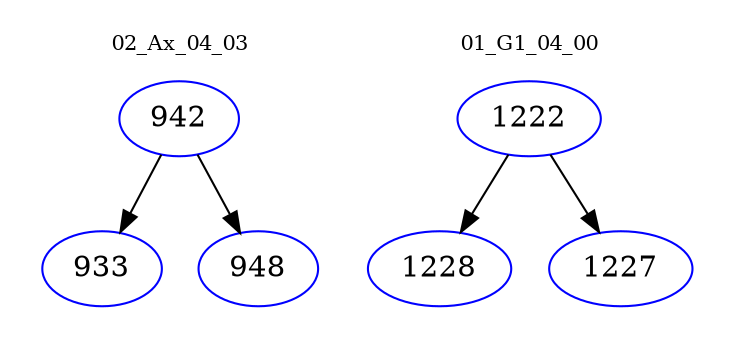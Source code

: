 digraph{
subgraph cluster_0 {
color = white
label = "02_Ax_04_03";
fontsize=10;
T0_942 [label="942", color="blue"]
T0_942 -> T0_933 [color="black"]
T0_933 [label="933", color="blue"]
T0_942 -> T0_948 [color="black"]
T0_948 [label="948", color="blue"]
}
subgraph cluster_1 {
color = white
label = "01_G1_04_00";
fontsize=10;
T1_1222 [label="1222", color="blue"]
T1_1222 -> T1_1228 [color="black"]
T1_1228 [label="1228", color="blue"]
T1_1222 -> T1_1227 [color="black"]
T1_1227 [label="1227", color="blue"]
}
}
